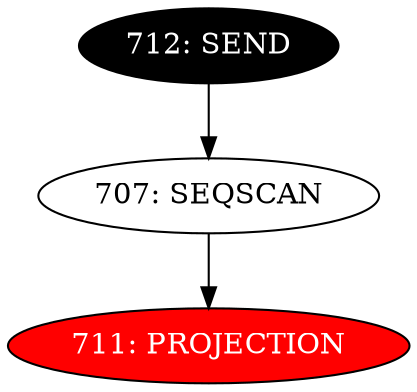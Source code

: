 digraph name {
707 [label="707: SEQSCAN" ];
707 -> 711;
711 [label="711: PROJECTION" fontcolor="white" style="filled" fillcolor="red"];
712 [label="712: SEND" fontcolor="white" style="filled" fillcolor="black"];
712 -> 707;

}

